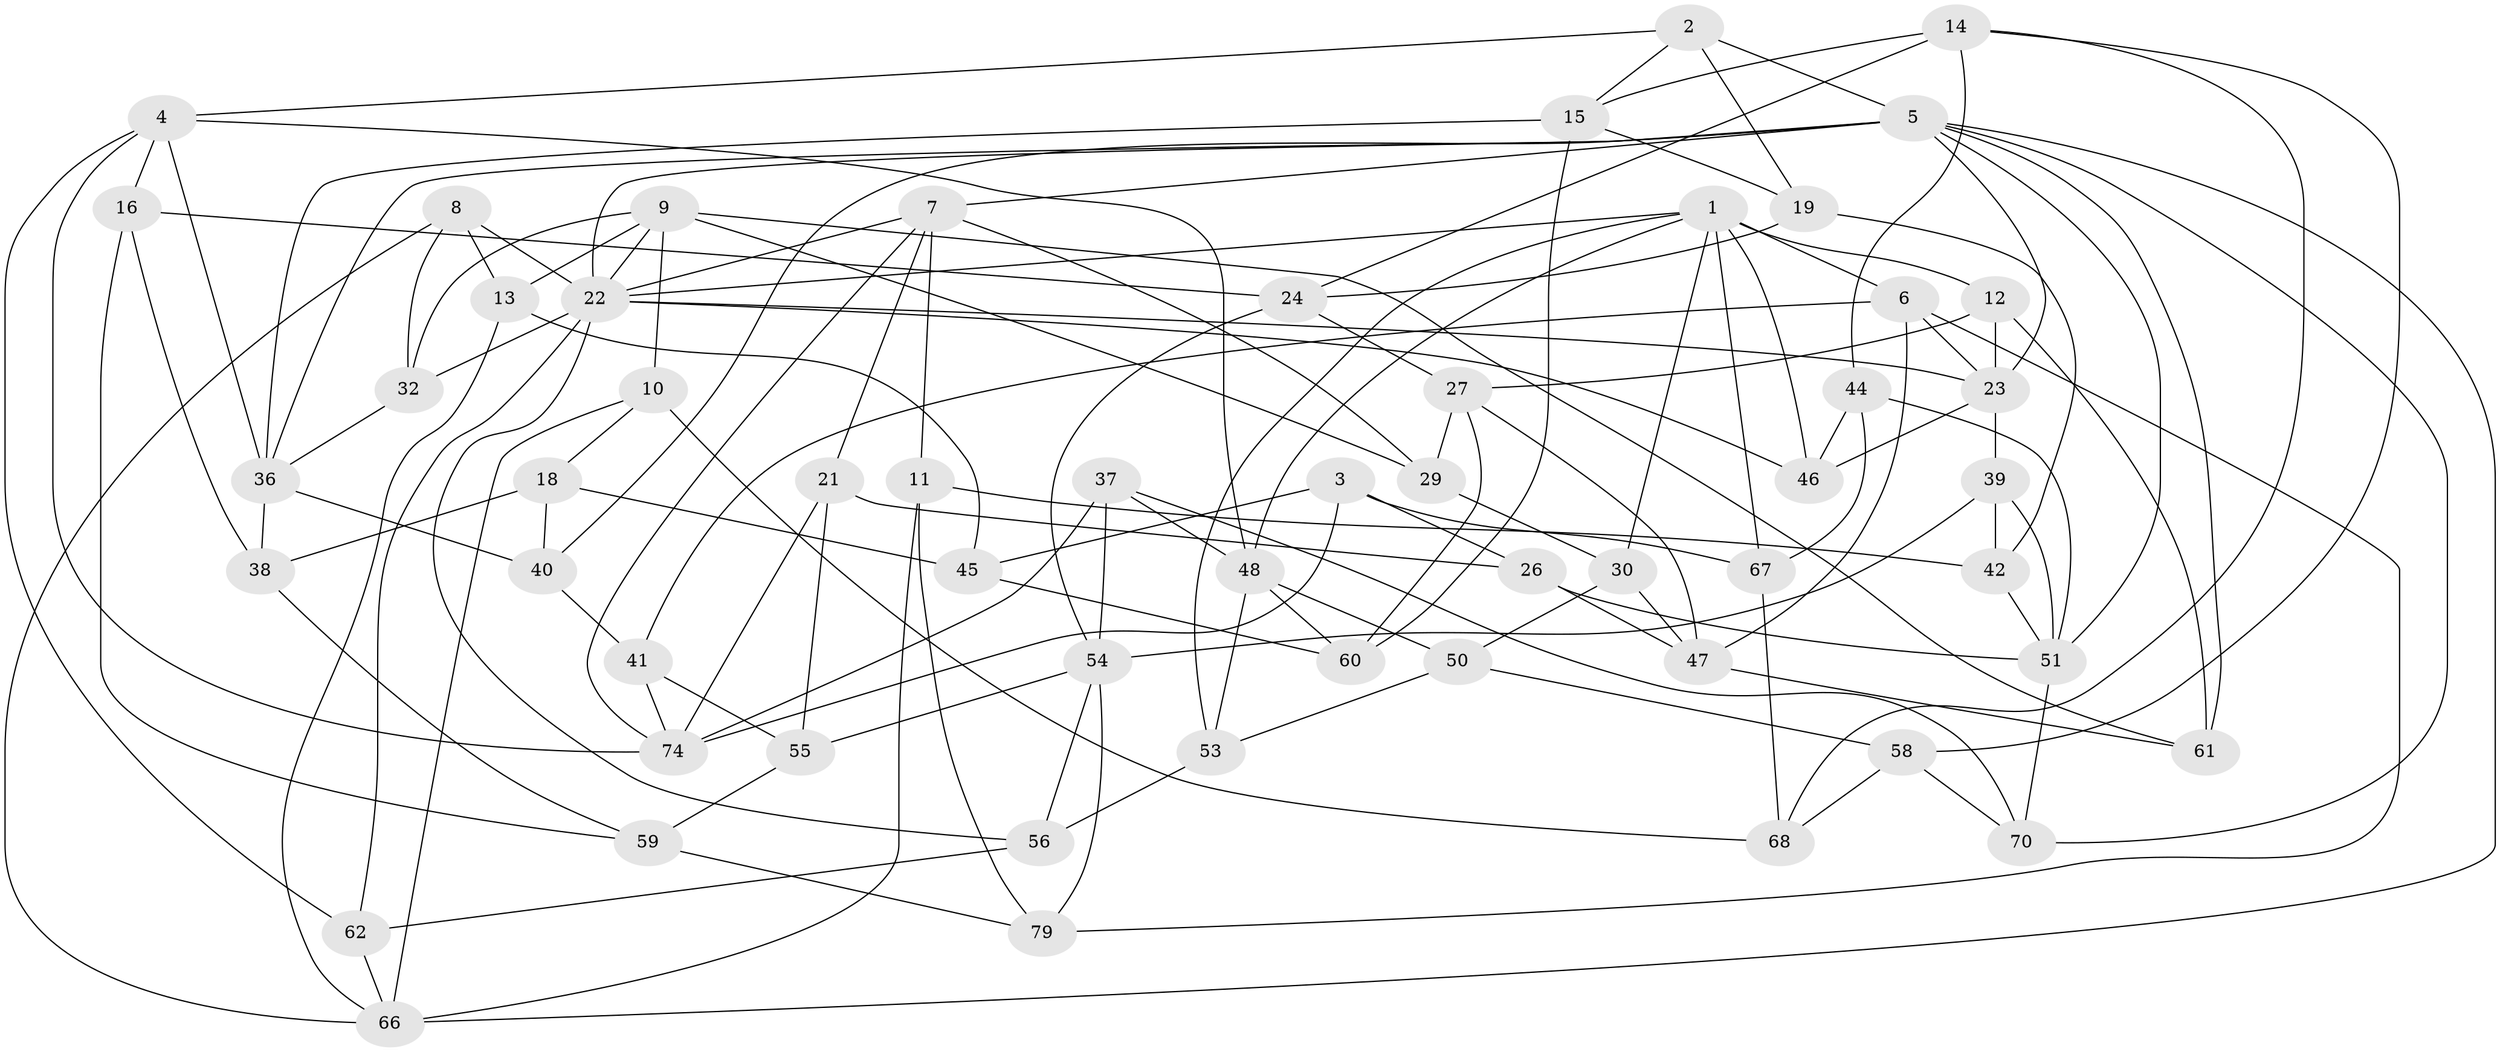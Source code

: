 // original degree distribution, {4: 1.0}
// Generated by graph-tools (version 1.1) at 2025/20/03/04/25 18:20:30]
// undirected, 56 vertices, 133 edges
graph export_dot {
graph [start="1"]
  node [color=gray90,style=filled];
  1 [super="+17+25"];
  2;
  3;
  4 [super="+63"];
  5 [super="+20+73"];
  6 [super="+35"];
  7 [super="+80"];
  8;
  9 [super="+28"];
  10;
  11;
  12;
  13;
  14 [super="+34"];
  15 [super="+75"];
  16;
  18;
  19;
  21;
  22 [super="+49"];
  23 [super="+72"];
  24 [super="+71"];
  26;
  27 [super="+33"];
  29;
  30;
  32;
  36 [super="+43"];
  37;
  38;
  39;
  40;
  41;
  42;
  44;
  45;
  46;
  47 [super="+69"];
  48 [super="+76"];
  50;
  51 [super="+65"];
  53;
  54 [super="+57"];
  55;
  56;
  58;
  59;
  60;
  61;
  62;
  66 [super="+78"];
  67;
  68;
  70;
  74 [super="+77"];
  79;
  1 -- 6;
  1 -- 12;
  1 -- 67;
  1 -- 46;
  1 -- 22;
  1 -- 48;
  1 -- 53;
  1 -- 30;
  2 -- 19;
  2 -- 4;
  2 -- 5;
  2 -- 15;
  3 -- 74;
  3 -- 26;
  3 -- 67;
  3 -- 45;
  4 -- 62;
  4 -- 16;
  4 -- 48;
  4 -- 74;
  4 -- 36;
  5 -- 61;
  5 -- 51;
  5 -- 66;
  5 -- 40;
  5 -- 36;
  5 -- 23;
  5 -- 70;
  5 -- 7;
  5 -- 22;
  6 -- 47 [weight=2];
  6 -- 41;
  6 -- 79;
  6 -- 23;
  7 -- 11;
  7 -- 74;
  7 -- 29;
  7 -- 21;
  7 -- 22;
  8 -- 13;
  8 -- 32;
  8 -- 66;
  8 -- 22;
  9 -- 61;
  9 -- 32;
  9 -- 22;
  9 -- 10;
  9 -- 29;
  9 -- 13;
  10 -- 66;
  10 -- 68;
  10 -- 18;
  11 -- 79;
  11 -- 42;
  11 -- 66;
  12 -- 61;
  12 -- 27;
  12 -- 23;
  13 -- 45;
  13 -- 66;
  14 -- 68;
  14 -- 24;
  14 -- 15 [weight=2];
  14 -- 58;
  14 -- 44;
  15 -- 60;
  15 -- 19;
  15 -- 36;
  16 -- 59;
  16 -- 38;
  16 -- 24;
  18 -- 40;
  18 -- 38;
  18 -- 45;
  19 -- 42;
  19 -- 24;
  21 -- 26;
  21 -- 55;
  21 -- 74;
  22 -- 46;
  22 -- 62;
  22 -- 32;
  22 -- 23;
  22 -- 56;
  23 -- 39;
  23 -- 46;
  24 -- 54;
  24 -- 27 [weight=2];
  26 -- 51;
  26 -- 47;
  27 -- 47;
  27 -- 60;
  27 -- 29;
  29 -- 30;
  30 -- 50;
  30 -- 47;
  32 -- 36;
  36 -- 38;
  36 -- 40;
  37 -- 48;
  37 -- 54;
  37 -- 70;
  37 -- 74;
  38 -- 59;
  39 -- 42;
  39 -- 51;
  39 -- 54;
  40 -- 41;
  41 -- 74;
  41 -- 55;
  42 -- 51;
  44 -- 46;
  44 -- 67;
  44 -- 51;
  45 -- 60;
  47 -- 61;
  48 -- 60;
  48 -- 50;
  48 -- 53;
  50 -- 58;
  50 -- 53;
  51 -- 70;
  53 -- 56;
  54 -- 55;
  54 -- 56;
  54 -- 79;
  55 -- 59;
  56 -- 62;
  58 -- 68;
  58 -- 70;
  59 -- 79;
  62 -- 66;
  67 -- 68;
}
